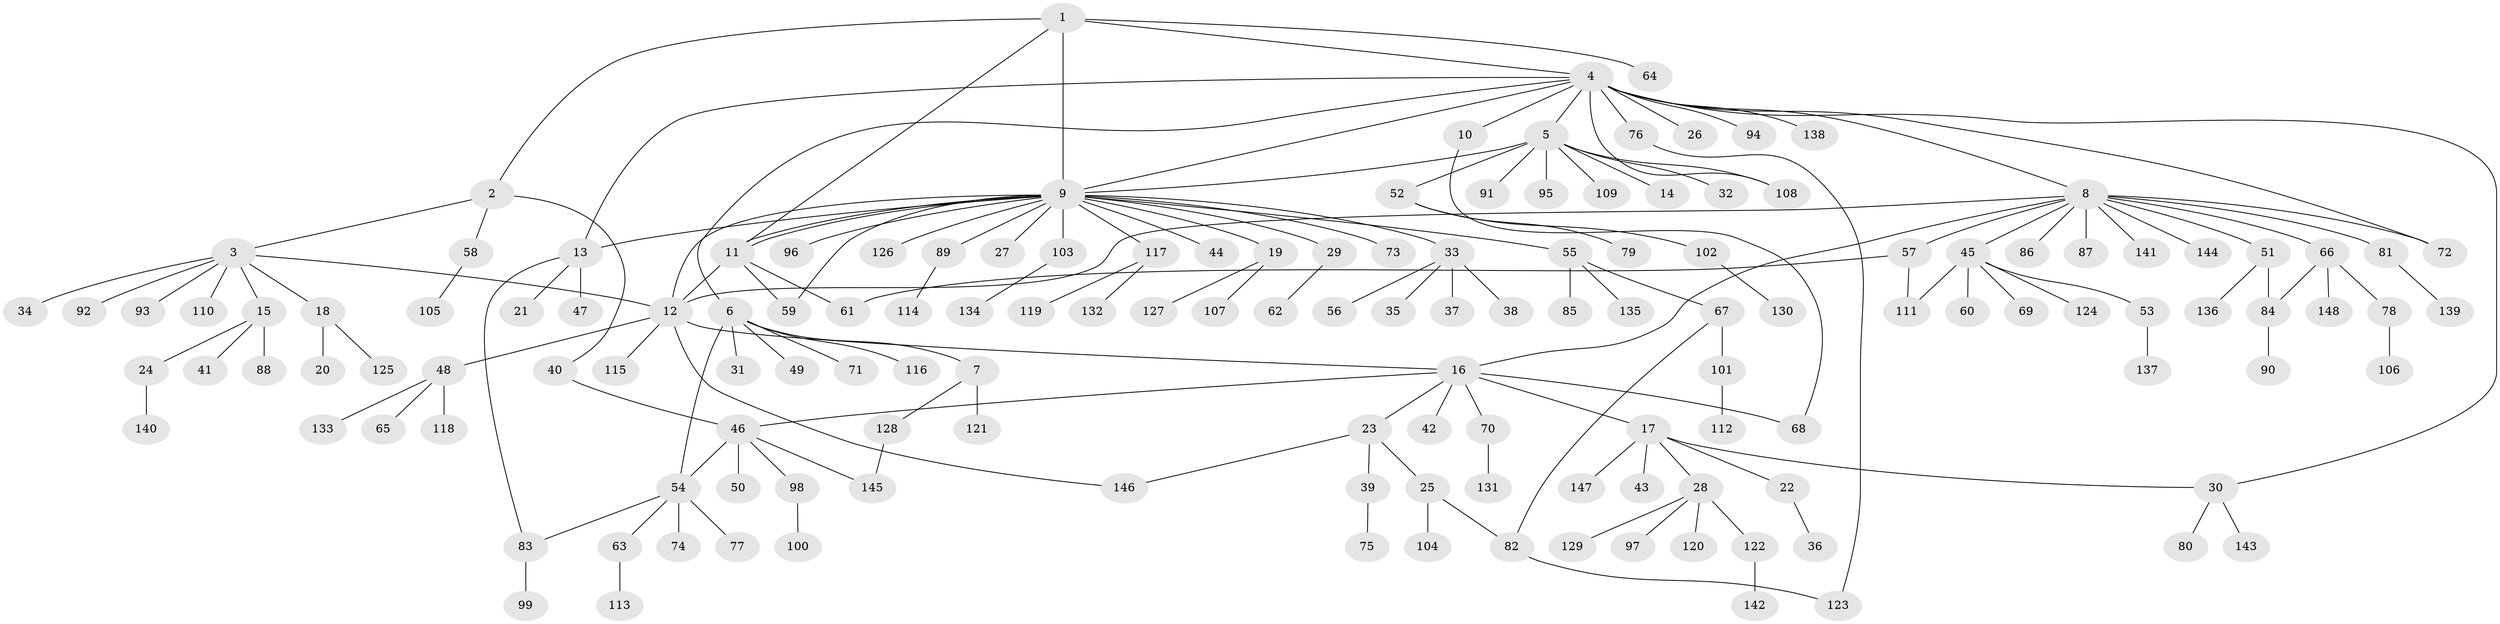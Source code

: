// coarse degree distribution, {9: 0.045454545454545456, 29: 0.022727272727272728, 5: 0.022727272727272728, 2: 0.09090909090909091, 1: 0.75, 3: 0.06818181818181818}
// Generated by graph-tools (version 1.1) at 2025/18/03/04/25 18:18:13]
// undirected, 148 vertices, 171 edges
graph export_dot {
graph [start="1"]
  node [color=gray90,style=filled];
  1;
  2;
  3;
  4;
  5;
  6;
  7;
  8;
  9;
  10;
  11;
  12;
  13;
  14;
  15;
  16;
  17;
  18;
  19;
  20;
  21;
  22;
  23;
  24;
  25;
  26;
  27;
  28;
  29;
  30;
  31;
  32;
  33;
  34;
  35;
  36;
  37;
  38;
  39;
  40;
  41;
  42;
  43;
  44;
  45;
  46;
  47;
  48;
  49;
  50;
  51;
  52;
  53;
  54;
  55;
  56;
  57;
  58;
  59;
  60;
  61;
  62;
  63;
  64;
  65;
  66;
  67;
  68;
  69;
  70;
  71;
  72;
  73;
  74;
  75;
  76;
  77;
  78;
  79;
  80;
  81;
  82;
  83;
  84;
  85;
  86;
  87;
  88;
  89;
  90;
  91;
  92;
  93;
  94;
  95;
  96;
  97;
  98;
  99;
  100;
  101;
  102;
  103;
  104;
  105;
  106;
  107;
  108;
  109;
  110;
  111;
  112;
  113;
  114;
  115;
  116;
  117;
  118;
  119;
  120;
  121;
  122;
  123;
  124;
  125;
  126;
  127;
  128;
  129;
  130;
  131;
  132;
  133;
  134;
  135;
  136;
  137;
  138;
  139;
  140;
  141;
  142;
  143;
  144;
  145;
  146;
  147;
  148;
  1 -- 2;
  1 -- 4;
  1 -- 9;
  1 -- 11;
  1 -- 64;
  2 -- 3;
  2 -- 40;
  2 -- 58;
  3 -- 12;
  3 -- 15;
  3 -- 18;
  3 -- 34;
  3 -- 92;
  3 -- 93;
  3 -- 110;
  4 -- 5;
  4 -- 6;
  4 -- 8;
  4 -- 9;
  4 -- 10;
  4 -- 13;
  4 -- 26;
  4 -- 30;
  4 -- 72;
  4 -- 76;
  4 -- 94;
  4 -- 108;
  4 -- 138;
  5 -- 9;
  5 -- 14;
  5 -- 32;
  5 -- 52;
  5 -- 91;
  5 -- 95;
  5 -- 108;
  5 -- 109;
  6 -- 7;
  6 -- 31;
  6 -- 49;
  6 -- 54;
  6 -- 71;
  6 -- 116;
  7 -- 121;
  7 -- 128;
  8 -- 12;
  8 -- 16;
  8 -- 45;
  8 -- 51;
  8 -- 57;
  8 -- 66;
  8 -- 72;
  8 -- 81;
  8 -- 86;
  8 -- 87;
  8 -- 141;
  8 -- 144;
  9 -- 11;
  9 -- 11;
  9 -- 12;
  9 -- 13;
  9 -- 19;
  9 -- 27;
  9 -- 29;
  9 -- 33;
  9 -- 44;
  9 -- 55;
  9 -- 59;
  9 -- 73;
  9 -- 89;
  9 -- 96;
  9 -- 103;
  9 -- 117;
  9 -- 126;
  10 -- 68;
  11 -- 12;
  11 -- 59;
  11 -- 61;
  12 -- 16;
  12 -- 48;
  12 -- 115;
  12 -- 146;
  13 -- 21;
  13 -- 47;
  13 -- 83;
  15 -- 24;
  15 -- 41;
  15 -- 88;
  16 -- 17;
  16 -- 23;
  16 -- 42;
  16 -- 46;
  16 -- 68;
  16 -- 70;
  17 -- 22;
  17 -- 28;
  17 -- 30;
  17 -- 43;
  17 -- 147;
  18 -- 20;
  18 -- 125;
  19 -- 107;
  19 -- 127;
  22 -- 36;
  23 -- 25;
  23 -- 39;
  23 -- 146;
  24 -- 140;
  25 -- 82;
  25 -- 104;
  28 -- 97;
  28 -- 120;
  28 -- 122;
  28 -- 129;
  29 -- 62;
  30 -- 80;
  30 -- 143;
  33 -- 35;
  33 -- 37;
  33 -- 38;
  33 -- 56;
  39 -- 75;
  40 -- 46;
  45 -- 53;
  45 -- 60;
  45 -- 69;
  45 -- 111;
  45 -- 124;
  46 -- 50;
  46 -- 54;
  46 -- 98;
  46 -- 145;
  48 -- 65;
  48 -- 118;
  48 -- 133;
  51 -- 84;
  51 -- 136;
  52 -- 79;
  52 -- 102;
  53 -- 137;
  54 -- 63;
  54 -- 74;
  54 -- 77;
  54 -- 83;
  55 -- 67;
  55 -- 85;
  55 -- 135;
  57 -- 61;
  57 -- 111;
  58 -- 105;
  63 -- 113;
  66 -- 78;
  66 -- 84;
  66 -- 148;
  67 -- 82;
  67 -- 101;
  70 -- 131;
  76 -- 123;
  78 -- 106;
  81 -- 139;
  82 -- 123;
  83 -- 99;
  84 -- 90;
  89 -- 114;
  98 -- 100;
  101 -- 112;
  102 -- 130;
  103 -- 134;
  117 -- 119;
  117 -- 132;
  122 -- 142;
  128 -- 145;
}
